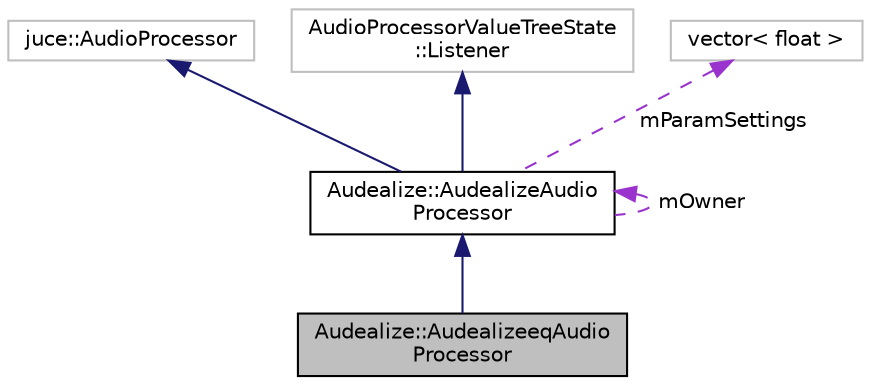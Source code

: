 digraph "Audealize::AudealizeeqAudioProcessor"
{
  edge [fontname="Helvetica",fontsize="10",labelfontname="Helvetica",labelfontsize="10"];
  node [fontname="Helvetica",fontsize="10",shape=record];
  Node1 [label="Audealize::AudealizeeqAudio\lProcessor",height=0.2,width=0.4,color="black", fillcolor="grey75", style="filled", fontcolor="black"];
  Node2 -> Node1 [dir="back",color="midnightblue",fontsize="10",style="solid",fontname="Helvetica"];
  Node2 [label="Audealize::AudealizeAudio\lProcessor",height=0.2,width=0.4,color="black", fillcolor="white", style="filled",URL="$class_audealize_1_1_audealize_audio_processor.html"];
  Node3 -> Node2 [dir="back",color="midnightblue",fontsize="10",style="solid",fontname="Helvetica"];
  Node3 [label="juce::AudioProcessor",height=0.2,width=0.4,color="grey75", fillcolor="white", style="filled"];
  Node4 -> Node2 [dir="back",color="midnightblue",fontsize="10",style="solid",fontname="Helvetica"];
  Node4 [label="AudioProcessorValueTreeState\l::Listener",height=0.2,width=0.4,color="grey75", fillcolor="white", style="filled"];
  Node2 -> Node2 [dir="back",color="darkorchid3",fontsize="10",style="dashed",label=" mOwner" ,fontname="Helvetica"];
  Node5 -> Node2 [dir="back",color="darkorchid3",fontsize="10",style="dashed",label=" mParamSettings" ,fontname="Helvetica"];
  Node5 [label="vector\< float \>",height=0.2,width=0.4,color="grey75", fillcolor="white", style="filled"];
}
